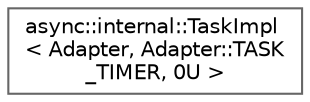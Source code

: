 digraph "Graphical Class Hierarchy"
{
 // LATEX_PDF_SIZE
  bgcolor="transparent";
  edge [fontname=Helvetica,fontsize=10,labelfontname=Helvetica,labelfontsize=10];
  node [fontname=Helvetica,fontsize=10,shape=box,height=0.2,width=0.4];
  rankdir="LR";
  Node0 [id="Node000000",label="async::internal::TaskImpl\l\< Adapter, Adapter::TASK\l_TIMER, 0U \>",height=0.2,width=0.4,color="grey40", fillcolor="white", style="filled",URL="$dc/d14/classasync_1_1internal_1_1TaskImpl.html",tooltip=" "];
}

